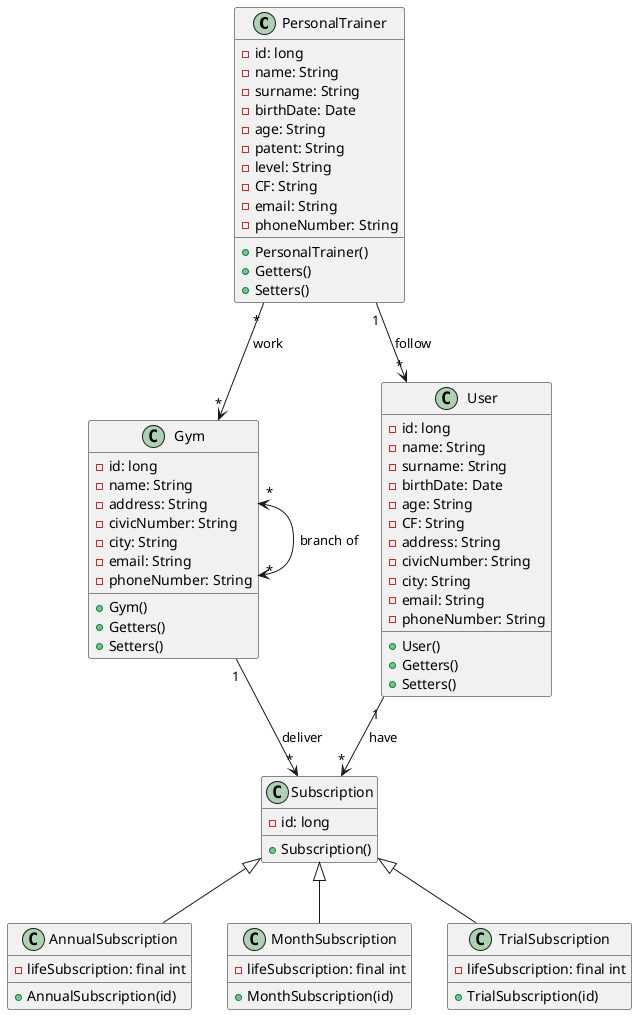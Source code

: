 @startuml umlDiagram
class PersonalTrainer {
    - id: long
    - name: String
    - surname: String
    - birthDate: Date
    - age: String
    - patent: String
    - level: String
    - CF: String
    - email: String
    - phoneNumber: String
    + PersonalTrainer()
    + Getters()
    + Setters()
}

class Gym {
    - id: long
    - name: String
	- address: String
    - civicNumber: String
    - city: String
    - email: String
    - phoneNumber: String
    + Gym()
    + Getters()
    + Setters()
}

class User {
    - id: long
    - name: String
    - surname: String
    - birthDate: Date
    - age: String
    - CF: String
	- address: String
    - civicNumber: String
    - city: String
    - email: String
    - phoneNumber: String
    + User()
    + Getters()
    + Setters()
}

class Subscription {
    - id: long
    + Subscription() 
}

class AnnualSubscription extends Subscription {
        - lifeSubscription: final int
        + AnnualSubscription(id)
}

class MonthSubscription extends Subscription {
        - lifeSubscription: final int
        + MonthSubscription(id)
}

class TrialSubscription extends Subscription {
        - lifeSubscription: final int
        + TrialSubscription(id)
}

PersonalTrainer "1" --> "*" User : follow
PersonalTrainer "*" --> "*" Gym : work
Gym "*" <--> "*" Gym : branch of
Gym "1" --> "*" Subscription : deliver
User "1" --> "*" Subscription : have
@enduml